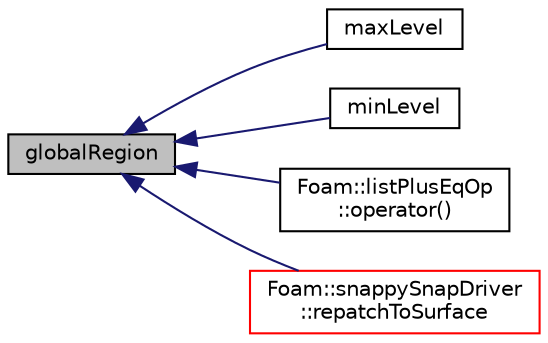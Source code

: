 digraph "globalRegion"
{
  bgcolor="transparent";
  edge [fontname="Helvetica",fontsize="10",labelfontname="Helvetica",labelfontsize="10"];
  node [fontname="Helvetica",fontsize="10",shape=record];
  rankdir="LR";
  Node1 [label="globalRegion",height=0.2,width=0.4,color="black", fillcolor="grey75", style="filled", fontcolor="black"];
  Node1 -> Node2 [dir="back",color="midnightblue",fontsize="10",style="solid",fontname="Helvetica"];
  Node2 [label="maxLevel",height=0.2,width=0.4,color="black",URL="$a02176.html#ab35128c7a485a83c0afb8495cb12bfb1",tooltip="Max level for surface and region on surface. "];
  Node1 -> Node3 [dir="back",color="midnightblue",fontsize="10",style="solid",fontname="Helvetica"];
  Node3 [label="minLevel",height=0.2,width=0.4,color="black",URL="$a02176.html#ac0c96fbe69798f90dd6490b038de7195",tooltip="Min level for surface and region on surface. "];
  Node1 -> Node4 [dir="back",color="midnightblue",fontsize="10",style="solid",fontname="Helvetica"];
  Node4 [label="Foam::listPlusEqOp\l::operator()",height=0.2,width=0.4,color="black",URL="$a01401.html#ae4420a9fd791f5ab9ebad1a3150ba899"];
  Node1 -> Node5 [dir="back",color="midnightblue",fontsize="10",style="solid",fontname="Helvetica"];
  Node5 [label="Foam::snappySnapDriver\l::repatchToSurface",height=0.2,width=0.4,color="red",URL="$a02444.html#abf0c9c836463b6164ef331dce238b2fa",tooltip="Repatch faces according to surface nearest the face centre. "];
}
